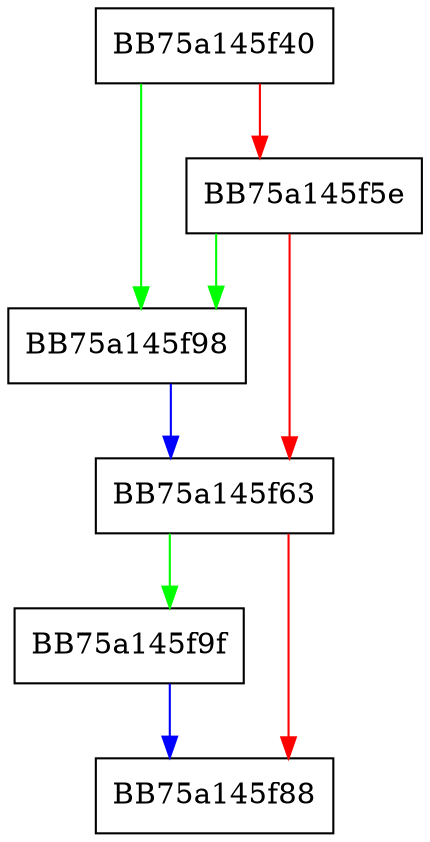 digraph DetachUfsPlugin {
  node [shape="box"];
  graph [splines=ortho];
  BB75a145f40 -> BB75a145f98 [color="green"];
  BB75a145f40 -> BB75a145f5e [color="red"];
  BB75a145f5e -> BB75a145f98 [color="green"];
  BB75a145f5e -> BB75a145f63 [color="red"];
  BB75a145f63 -> BB75a145f9f [color="green"];
  BB75a145f63 -> BB75a145f88 [color="red"];
  BB75a145f98 -> BB75a145f63 [color="blue"];
  BB75a145f9f -> BB75a145f88 [color="blue"];
}
